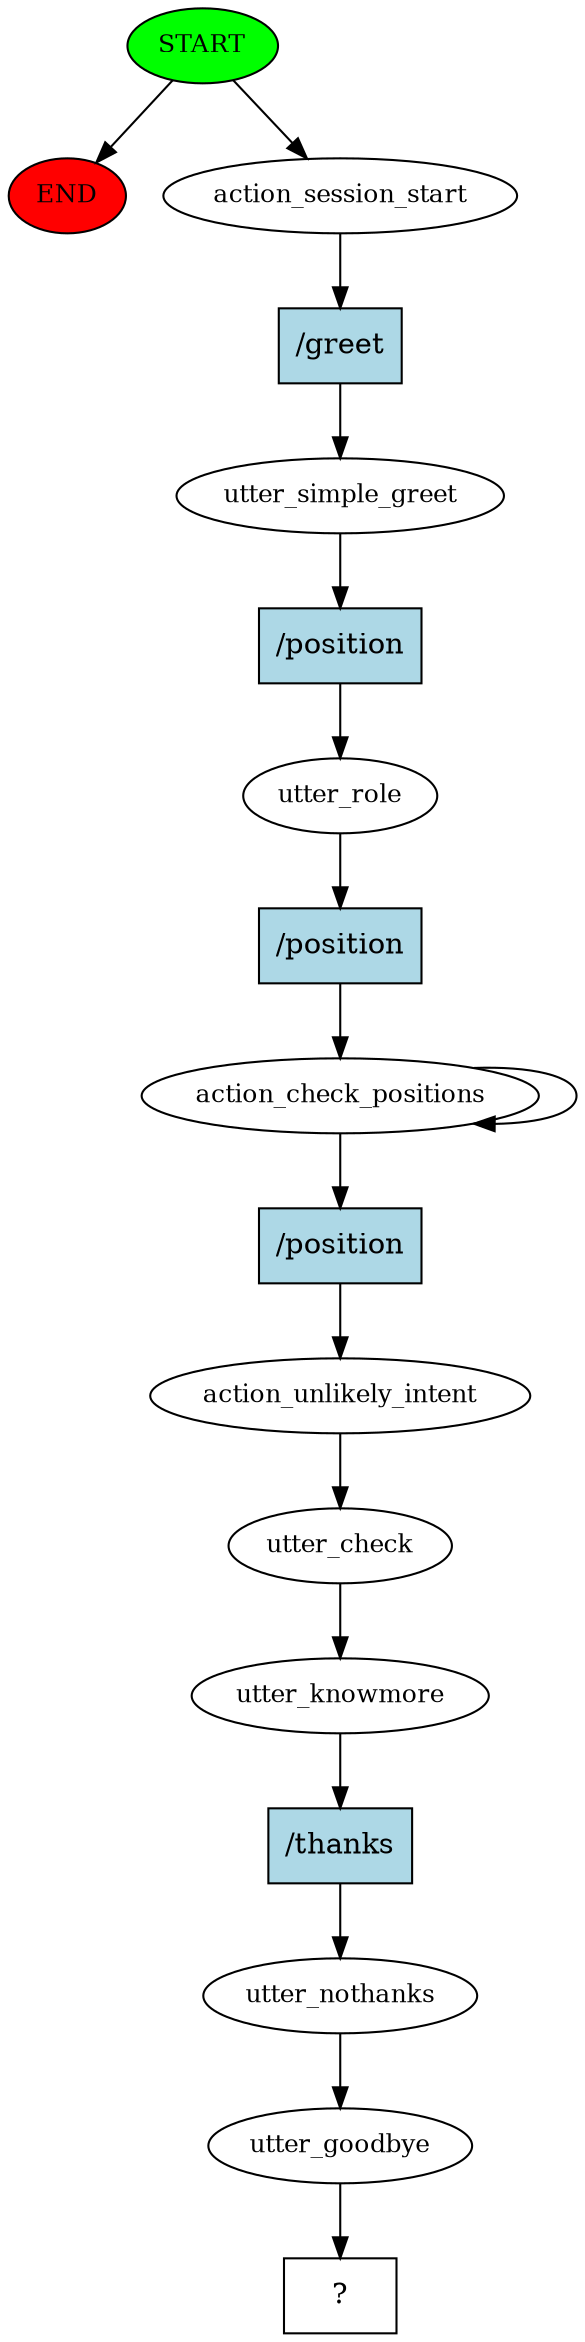 digraph  {
0 [class="start active", fillcolor=green, fontsize=12, label=START, style=filled];
"-1" [class=end, fillcolor=red, fontsize=12, label=END, style=filled];
1 [class=active, fontsize=12, label=action_session_start];
2 [class=active, fontsize=12, label=utter_simple_greet];
3 [class=active, fontsize=12, label=utter_role];
4 [class=active, fontsize=12, label=action_check_positions];
6 [class=active, fontsize=12, label=action_unlikely_intent];
7 [class=active, fontsize=12, label=utter_check];
8 [class=active, fontsize=12, label=utter_knowmore];
9 [class=active, fontsize=12, label=utter_nothanks];
10 [class=active, fontsize=12, label=utter_goodbye];
11 [class="intent dashed active", label="  ?  ", shape=rect];
12 [class="intent active", fillcolor=lightblue, label="/greet", shape=rect, style=filled];
13 [class="intent active", fillcolor=lightblue, label="/position", shape=rect, style=filled];
14 [class="intent active", fillcolor=lightblue, label="/position", shape=rect, style=filled];
15 [class="intent active", fillcolor=lightblue, label="/position", shape=rect, style=filled];
16 [class="intent active", fillcolor=lightblue, label="/thanks", shape=rect, style=filled];
0 -> "-1"  [class="", key=NONE, label=""];
0 -> 1  [class=active, key=NONE, label=""];
1 -> 12  [class=active, key=0];
2 -> 13  [class=active, key=0];
3 -> 14  [class=active, key=0];
4 -> 4  [class=active, key=NONE, label=""];
4 -> 15  [class=active, key=0];
6 -> 7  [class=active, key=NONE, label=""];
7 -> 8  [class=active, key=NONE, label=""];
8 -> 16  [class=active, key=0];
9 -> 10  [class=active, key=NONE, label=""];
10 -> 11  [class=active, key=NONE, label=""];
12 -> 2  [class=active, key=0];
13 -> 3  [class=active, key=0];
14 -> 4  [class=active, key=0];
15 -> 6  [class=active, key=0];
16 -> 9  [class=active, key=0];
}
